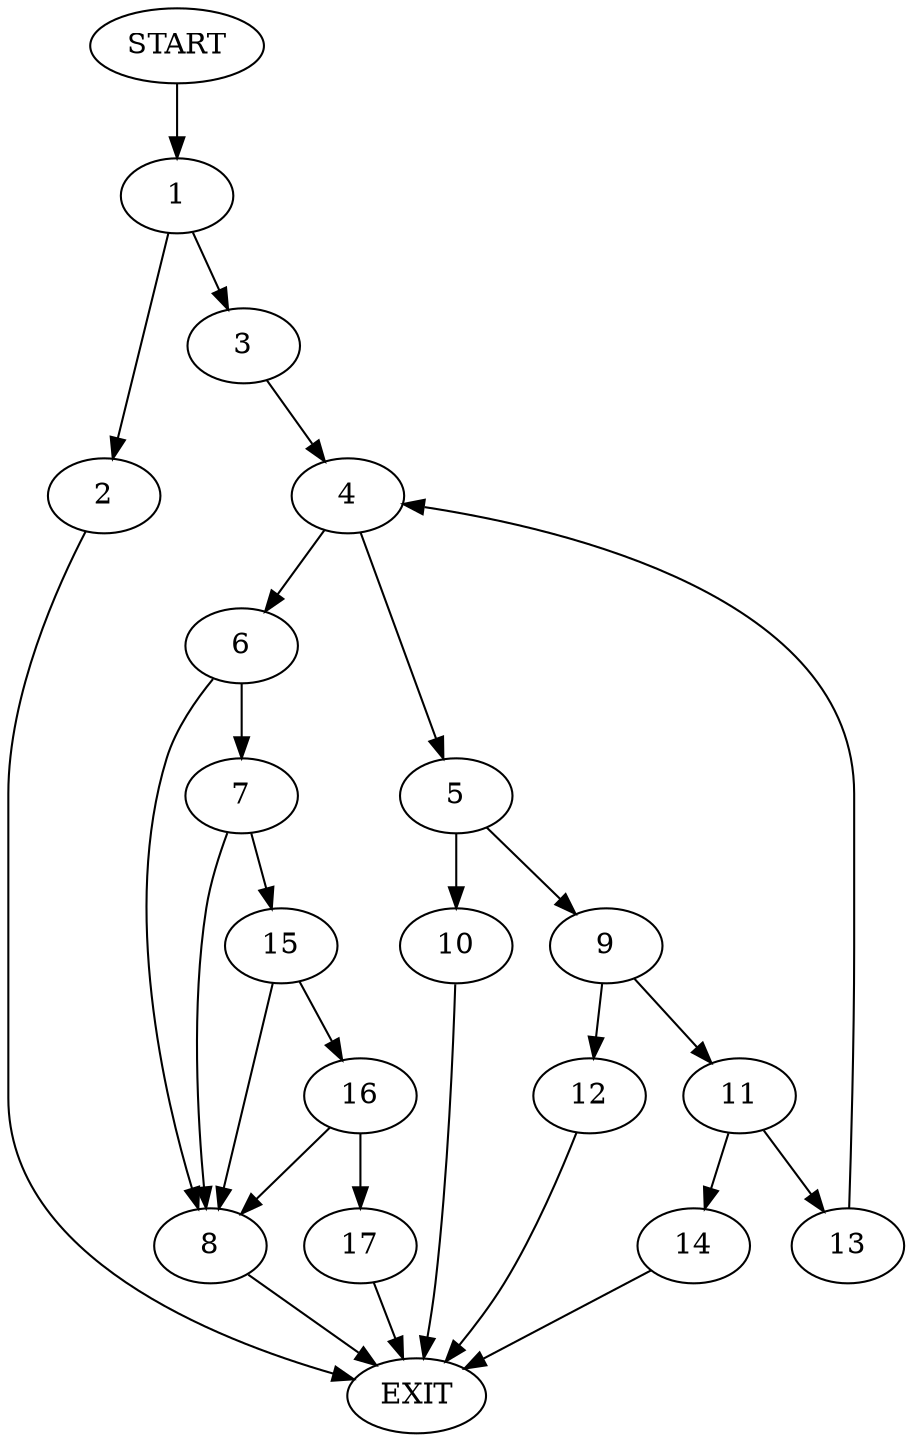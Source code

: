 digraph {
0 [label="START"]
18 [label="EXIT"]
0 -> 1
1 -> 2
1 -> 3
2 -> 18
3 -> 4
4 -> 5
4 -> 6
6 -> 7
6 -> 8
5 -> 9
5 -> 10
10 -> 18
9 -> 11
9 -> 12
12 -> 18
11 -> 13
11 -> 14
13 -> 4
14 -> 18
7 -> 15
7 -> 8
8 -> 18
15 -> 8
15 -> 16
16 -> 17
16 -> 8
17 -> 18
}
